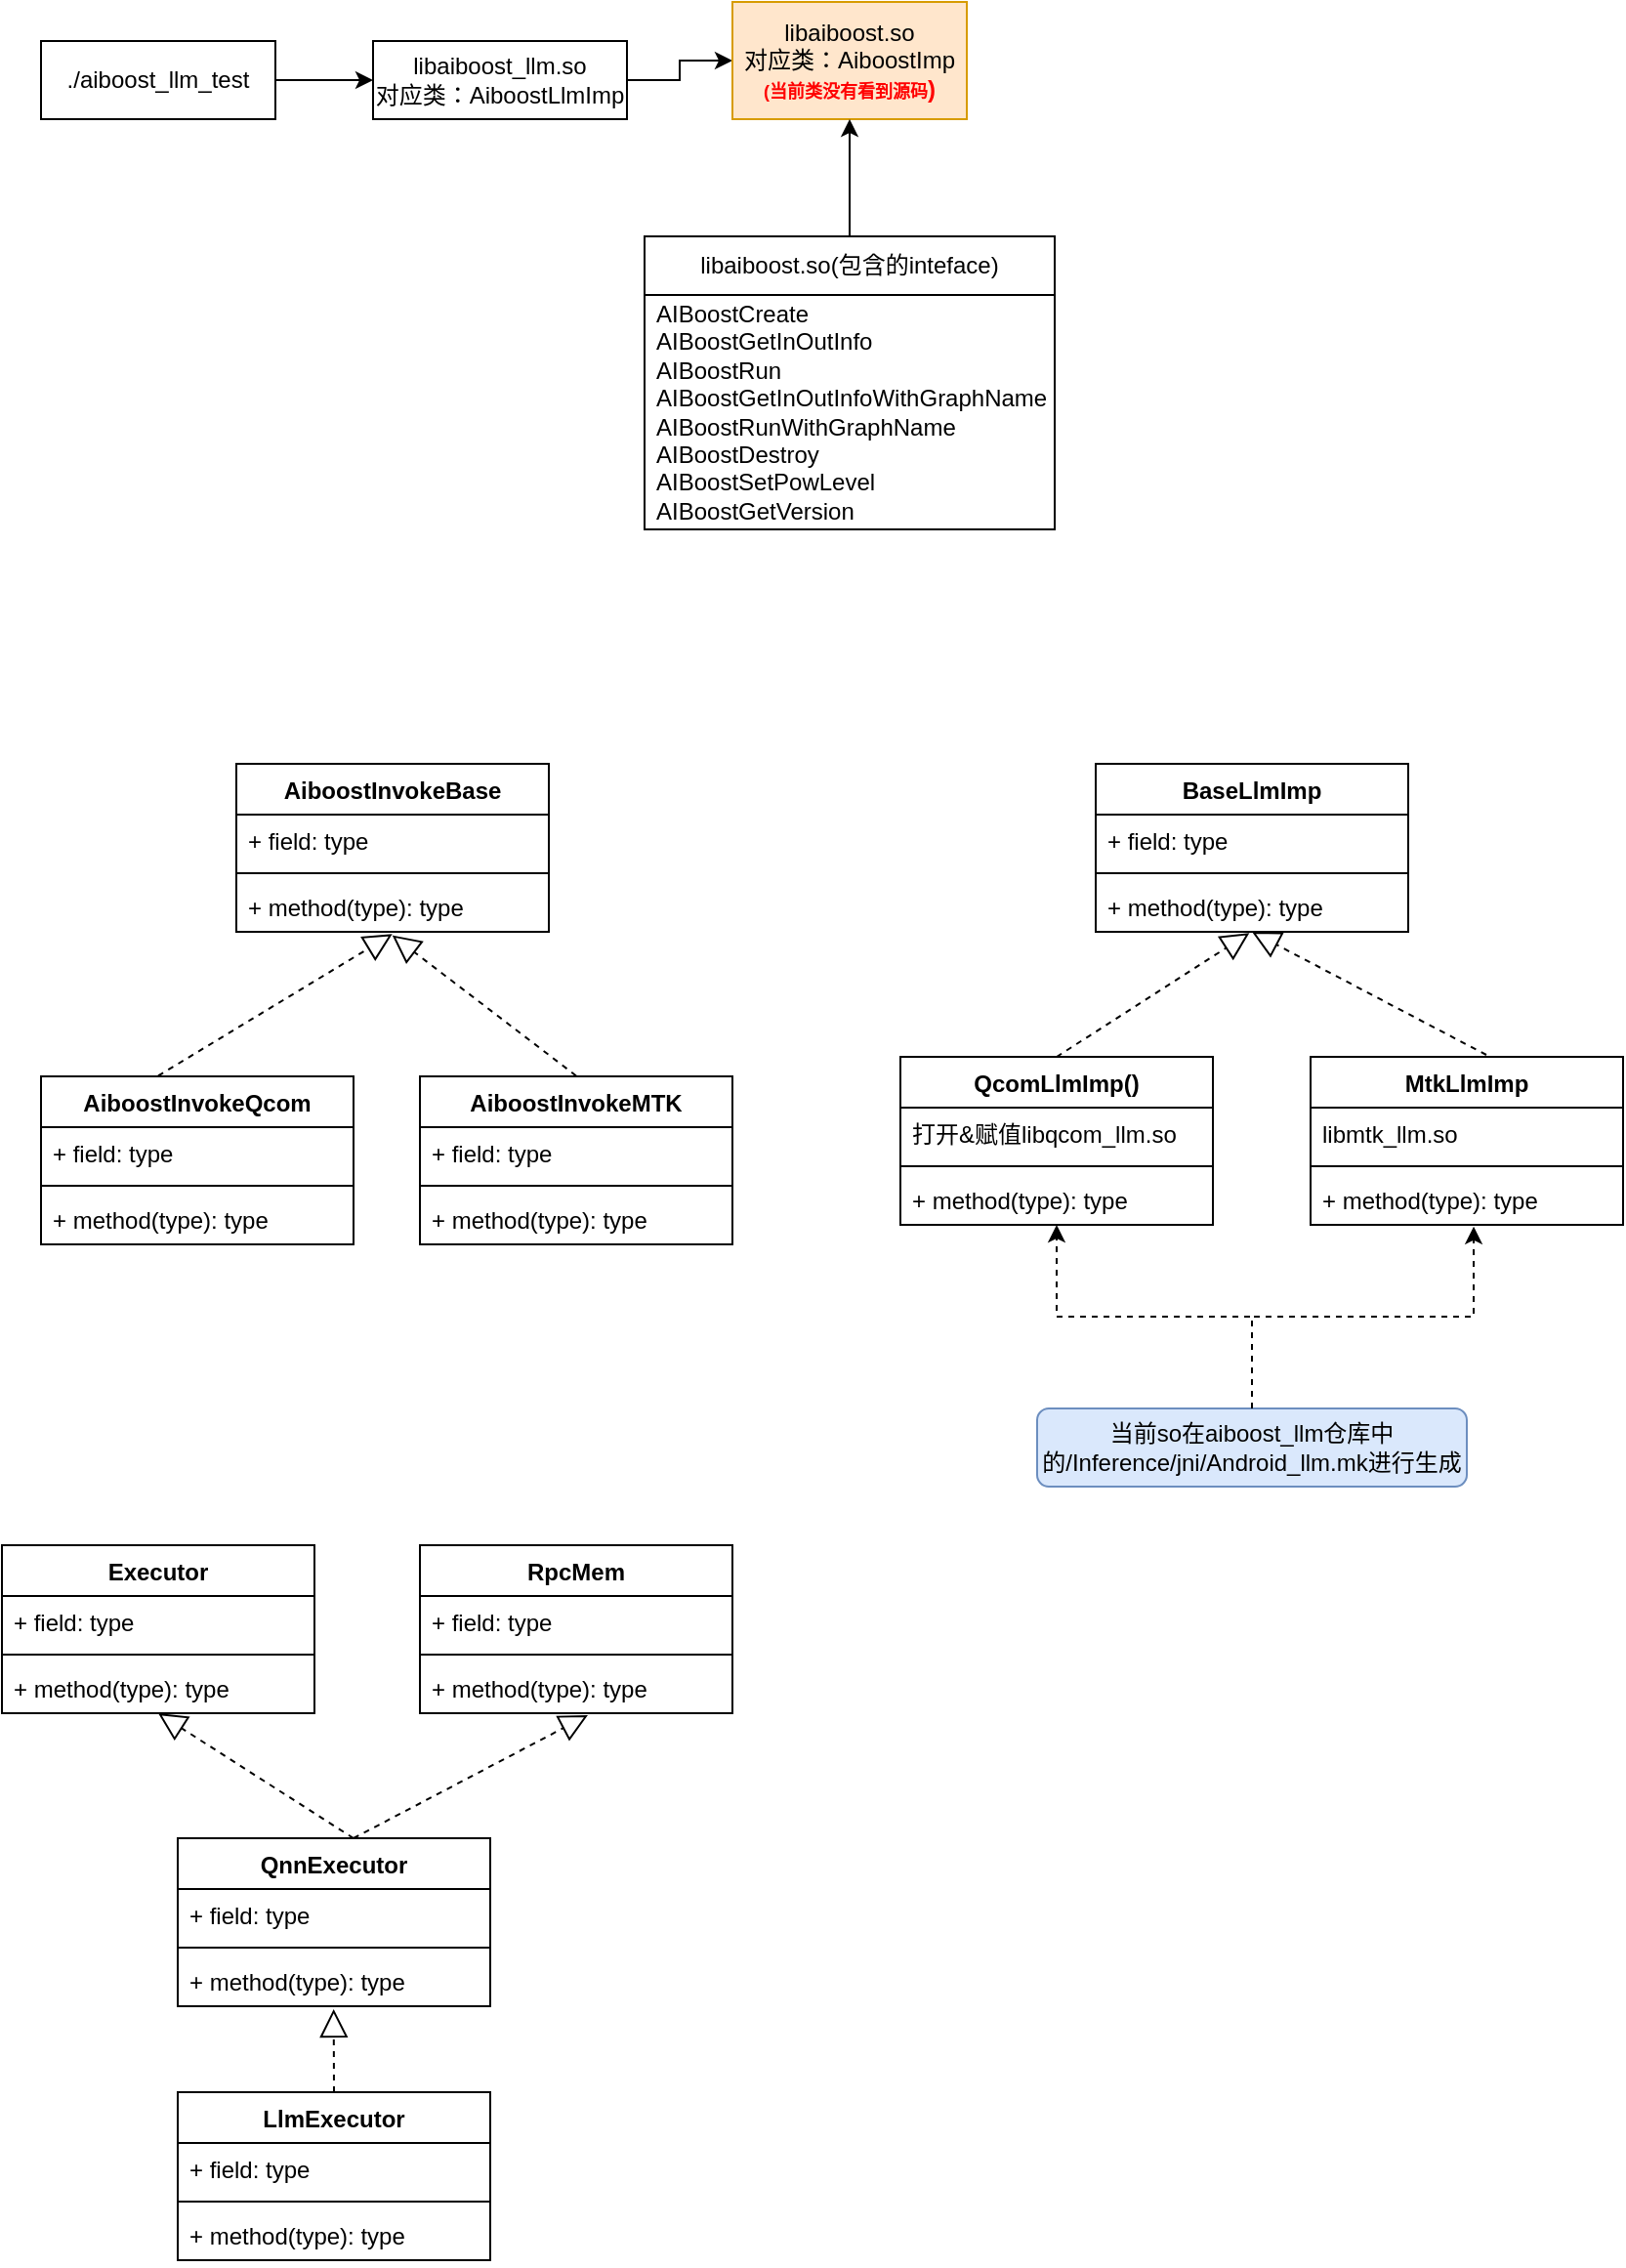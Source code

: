 <mxfile version="27.0.5">
  <diagram name="第 1 页" id="rzc_DVTnZd3EuTVf8gxU">
    <mxGraphModel dx="815" dy="438" grid="1" gridSize="10" guides="1" tooltips="1" connect="1" arrows="1" fold="1" page="1" pageScale="1" pageWidth="827" pageHeight="1169" math="0" shadow="0">
      <root>
        <mxCell id="0" />
        <mxCell id="1" parent="0" />
        <mxCell id="CTm-zYa0rUxEFgS59MSg-5" style="edgeStyle=orthogonalEdgeStyle;rounded=0;orthogonalLoop=1;jettySize=auto;html=1;exitX=1;exitY=0.5;exitDx=0;exitDy=0;entryX=0;entryY=0.5;entryDx=0;entryDy=0;" parent="1" source="CTm-zYa0rUxEFgS59MSg-1" target="CTm-zYa0rUxEFgS59MSg-3" edge="1">
          <mxGeometry relative="1" as="geometry" />
        </mxCell>
        <mxCell id="CTm-zYa0rUxEFgS59MSg-1" value="libaiboost_llm.so&lt;br&gt;对应类：AiboostLlmImp" style="rounded=0;whiteSpace=wrap;html=1;" parent="1" vertex="1">
          <mxGeometry x="230" y="420" width="130" height="40" as="geometry" />
        </mxCell>
        <mxCell id="CTm-zYa0rUxEFgS59MSg-4" style="edgeStyle=orthogonalEdgeStyle;rounded=0;orthogonalLoop=1;jettySize=auto;html=1;exitX=1;exitY=0.5;exitDx=0;exitDy=0;" parent="1" source="CTm-zYa0rUxEFgS59MSg-2" target="CTm-zYa0rUxEFgS59MSg-1" edge="1">
          <mxGeometry relative="1" as="geometry" />
        </mxCell>
        <mxCell id="CTm-zYa0rUxEFgS59MSg-2" value="./aiboost_llm_test" style="rounded=0;whiteSpace=wrap;html=1;" parent="1" vertex="1">
          <mxGeometry x="60" y="420" width="120" height="40" as="geometry" />
        </mxCell>
        <mxCell id="CTm-zYa0rUxEFgS59MSg-3" value="libaiboost.so&lt;br&gt;对应类：AiboostImp&lt;br&gt;&lt;font style=&quot;color: rgb(255, 0, 0);&quot;&gt;&lt;b&gt;&lt;font style=&quot;font-size: 9px; color: rgb(255, 0, 0);&quot;&gt;(当前类没有看到源码&lt;/font&gt;)&lt;/b&gt;&lt;/font&gt;" style="rounded=0;whiteSpace=wrap;html=1;fillColor=#ffe6cc;strokeColor=#d79b00;" parent="1" vertex="1">
          <mxGeometry x="414" y="400" width="120" height="60" as="geometry" />
        </mxCell>
        <mxCell id="CTm-zYa0rUxEFgS59MSg-13" style="edgeStyle=orthogonalEdgeStyle;rounded=0;orthogonalLoop=1;jettySize=auto;html=1;exitX=0.5;exitY=0;exitDx=0;exitDy=0;entryX=0.5;entryY=1;entryDx=0;entryDy=0;" parent="1" source="CTm-zYa0rUxEFgS59MSg-9" target="CTm-zYa0rUxEFgS59MSg-3" edge="1">
          <mxGeometry relative="1" as="geometry" />
        </mxCell>
        <mxCell id="CTm-zYa0rUxEFgS59MSg-9" value="libaiboost.so(包含的inteface)" style="swimlane;fontStyle=0;childLayout=stackLayout;horizontal=1;startSize=30;horizontalStack=0;resizeParent=1;resizeParentMax=0;resizeLast=0;collapsible=1;marginBottom=0;whiteSpace=wrap;html=1;" parent="1" vertex="1">
          <mxGeometry x="369" y="520" width="210" height="150" as="geometry">
            <mxRectangle x="369" y="520" width="130" height="30" as="alternateBounds" />
          </mxGeometry>
        </mxCell>
        <mxCell id="CTm-zYa0rUxEFgS59MSg-10" value="AIBoostCreate&lt;div&gt;AIBoostGetInOutInfo&lt;br&gt;AIBoostRun&lt;br&gt;AIBoostGetInOutInfoWithGraphName&lt;br&gt;AIBoostRunWithGraphName&lt;br&gt;AIBoostDestroy&lt;br&gt;AIBoostSetPowLevel&lt;br&gt;AIBoostGetVersion&lt;br&gt;&lt;/div&gt;" style="text;strokeColor=none;fillColor=none;align=left;verticalAlign=middle;spacingLeft=4;spacingRight=4;overflow=hidden;points=[[0,0.5],[1,0.5]];portConstraint=eastwest;rotatable=0;whiteSpace=wrap;html=1;" parent="CTm-zYa0rUxEFgS59MSg-9" vertex="1">
          <mxGeometry y="30" width="210" height="120" as="geometry" />
        </mxCell>
        <mxCell id="CTm-zYa0rUxEFgS59MSg-14" value="AiboostInvokeBase" style="swimlane;fontStyle=1;align=center;verticalAlign=top;childLayout=stackLayout;horizontal=1;startSize=26;horizontalStack=0;resizeParent=1;resizeParentMax=0;resizeLast=0;collapsible=1;marginBottom=0;whiteSpace=wrap;html=1;" parent="1" vertex="1">
          <mxGeometry x="160" y="790" width="160" height="86" as="geometry" />
        </mxCell>
        <mxCell id="CTm-zYa0rUxEFgS59MSg-15" value="+ field: type" style="text;strokeColor=none;fillColor=none;align=left;verticalAlign=top;spacingLeft=4;spacingRight=4;overflow=hidden;rotatable=0;points=[[0,0.5],[1,0.5]];portConstraint=eastwest;whiteSpace=wrap;html=1;" parent="CTm-zYa0rUxEFgS59MSg-14" vertex="1">
          <mxGeometry y="26" width="160" height="26" as="geometry" />
        </mxCell>
        <mxCell id="CTm-zYa0rUxEFgS59MSg-16" value="" style="line;strokeWidth=1;fillColor=none;align=left;verticalAlign=middle;spacingTop=-1;spacingLeft=3;spacingRight=3;rotatable=0;labelPosition=right;points=[];portConstraint=eastwest;strokeColor=inherit;" parent="CTm-zYa0rUxEFgS59MSg-14" vertex="1">
          <mxGeometry y="52" width="160" height="8" as="geometry" />
        </mxCell>
        <mxCell id="CTm-zYa0rUxEFgS59MSg-17" value="+ method(type): type" style="text;strokeColor=none;fillColor=none;align=left;verticalAlign=top;spacingLeft=4;spacingRight=4;overflow=hidden;rotatable=0;points=[[0,0.5],[1,0.5]];portConstraint=eastwest;whiteSpace=wrap;html=1;" parent="CTm-zYa0rUxEFgS59MSg-14" vertex="1">
          <mxGeometry y="60" width="160" height="26" as="geometry" />
        </mxCell>
        <mxCell id="CTm-zYa0rUxEFgS59MSg-18" value="AiboostInvokeQcom" style="swimlane;fontStyle=1;align=center;verticalAlign=top;childLayout=stackLayout;horizontal=1;startSize=26;horizontalStack=0;resizeParent=1;resizeParentMax=0;resizeLast=0;collapsible=1;marginBottom=0;whiteSpace=wrap;html=1;" parent="1" vertex="1">
          <mxGeometry x="60" y="950" width="160" height="86" as="geometry" />
        </mxCell>
        <mxCell id="CTm-zYa0rUxEFgS59MSg-19" value="+ field: type" style="text;strokeColor=none;fillColor=none;align=left;verticalAlign=top;spacingLeft=4;spacingRight=4;overflow=hidden;rotatable=0;points=[[0,0.5],[1,0.5]];portConstraint=eastwest;whiteSpace=wrap;html=1;" parent="CTm-zYa0rUxEFgS59MSg-18" vertex="1">
          <mxGeometry y="26" width="160" height="26" as="geometry" />
        </mxCell>
        <mxCell id="CTm-zYa0rUxEFgS59MSg-20" value="" style="line;strokeWidth=1;fillColor=none;align=left;verticalAlign=middle;spacingTop=-1;spacingLeft=3;spacingRight=3;rotatable=0;labelPosition=right;points=[];portConstraint=eastwest;strokeColor=inherit;" parent="CTm-zYa0rUxEFgS59MSg-18" vertex="1">
          <mxGeometry y="52" width="160" height="8" as="geometry" />
        </mxCell>
        <mxCell id="CTm-zYa0rUxEFgS59MSg-21" value="+ method(type): type" style="text;strokeColor=none;fillColor=none;align=left;verticalAlign=top;spacingLeft=4;spacingRight=4;overflow=hidden;rotatable=0;points=[[0,0.5],[1,0.5]];portConstraint=eastwest;whiteSpace=wrap;html=1;" parent="CTm-zYa0rUxEFgS59MSg-18" vertex="1">
          <mxGeometry y="60" width="160" height="26" as="geometry" />
        </mxCell>
        <mxCell id="CTm-zYa0rUxEFgS59MSg-22" value="AiboostInvokeMTK" style="swimlane;fontStyle=1;align=center;verticalAlign=top;childLayout=stackLayout;horizontal=1;startSize=26;horizontalStack=0;resizeParent=1;resizeParentMax=0;resizeLast=0;collapsible=1;marginBottom=0;whiteSpace=wrap;html=1;" parent="1" vertex="1">
          <mxGeometry x="254" y="950" width="160" height="86" as="geometry" />
        </mxCell>
        <mxCell id="CTm-zYa0rUxEFgS59MSg-23" value="+ field: type" style="text;strokeColor=none;fillColor=none;align=left;verticalAlign=top;spacingLeft=4;spacingRight=4;overflow=hidden;rotatable=0;points=[[0,0.5],[1,0.5]];portConstraint=eastwest;whiteSpace=wrap;html=1;" parent="CTm-zYa0rUxEFgS59MSg-22" vertex="1">
          <mxGeometry y="26" width="160" height="26" as="geometry" />
        </mxCell>
        <mxCell id="CTm-zYa0rUxEFgS59MSg-24" value="" style="line;strokeWidth=1;fillColor=none;align=left;verticalAlign=middle;spacingTop=-1;spacingLeft=3;spacingRight=3;rotatable=0;labelPosition=right;points=[];portConstraint=eastwest;strokeColor=inherit;" parent="CTm-zYa0rUxEFgS59MSg-22" vertex="1">
          <mxGeometry y="52" width="160" height="8" as="geometry" />
        </mxCell>
        <mxCell id="CTm-zYa0rUxEFgS59MSg-25" value="+ method(type): type" style="text;strokeColor=none;fillColor=none;align=left;verticalAlign=top;spacingLeft=4;spacingRight=4;overflow=hidden;rotatable=0;points=[[0,0.5],[1,0.5]];portConstraint=eastwest;whiteSpace=wrap;html=1;" parent="CTm-zYa0rUxEFgS59MSg-22" vertex="1">
          <mxGeometry y="60" width="160" height="26" as="geometry" />
        </mxCell>
        <mxCell id="CTm-zYa0rUxEFgS59MSg-30" value="" style="endArrow=block;dashed=1;endFill=0;endSize=12;html=1;rounded=0;entryX=0.499;entryY=1.045;entryDx=0;entryDy=0;entryPerimeter=0;" parent="1" target="CTm-zYa0rUxEFgS59MSg-17" edge="1">
          <mxGeometry width="160" relative="1" as="geometry">
            <mxPoint x="120" y="949.71" as="sourcePoint" />
            <mxPoint x="280" y="949.71" as="targetPoint" />
          </mxGeometry>
        </mxCell>
        <mxCell id="CTm-zYa0rUxEFgS59MSg-31" value="" style="endArrow=block;dashed=1;endFill=0;endSize=12;html=1;rounded=0;entryX=0.499;entryY=1.068;entryDx=0;entryDy=0;entryPerimeter=0;" parent="1" target="CTm-zYa0rUxEFgS59MSg-17" edge="1">
          <mxGeometry width="160" relative="1" as="geometry">
            <mxPoint x="334" y="949.71" as="sourcePoint" />
            <mxPoint x="494" y="949.71" as="targetPoint" />
          </mxGeometry>
        </mxCell>
        <mxCell id="CTm-zYa0rUxEFgS59MSg-37" value="BaseLlmImp" style="swimlane;fontStyle=1;align=center;verticalAlign=top;childLayout=stackLayout;horizontal=1;startSize=26;horizontalStack=0;resizeParent=1;resizeParentMax=0;resizeLast=0;collapsible=1;marginBottom=0;whiteSpace=wrap;html=1;" parent="1" vertex="1">
          <mxGeometry x="600" y="790" width="160" height="86" as="geometry" />
        </mxCell>
        <mxCell id="CTm-zYa0rUxEFgS59MSg-38" value="+ field: type" style="text;strokeColor=none;fillColor=none;align=left;verticalAlign=top;spacingLeft=4;spacingRight=4;overflow=hidden;rotatable=0;points=[[0,0.5],[1,0.5]];portConstraint=eastwest;whiteSpace=wrap;html=1;" parent="CTm-zYa0rUxEFgS59MSg-37" vertex="1">
          <mxGeometry y="26" width="160" height="26" as="geometry" />
        </mxCell>
        <mxCell id="CTm-zYa0rUxEFgS59MSg-39" value="" style="line;strokeWidth=1;fillColor=none;align=left;verticalAlign=middle;spacingTop=-1;spacingLeft=3;spacingRight=3;rotatable=0;labelPosition=right;points=[];portConstraint=eastwest;strokeColor=inherit;" parent="CTm-zYa0rUxEFgS59MSg-37" vertex="1">
          <mxGeometry y="52" width="160" height="8" as="geometry" />
        </mxCell>
        <mxCell id="CTm-zYa0rUxEFgS59MSg-40" value="+ method(type): type" style="text;strokeColor=none;fillColor=none;align=left;verticalAlign=top;spacingLeft=4;spacingRight=4;overflow=hidden;rotatable=0;points=[[0,0.5],[1,0.5]];portConstraint=eastwest;whiteSpace=wrap;html=1;" parent="CTm-zYa0rUxEFgS59MSg-37" vertex="1">
          <mxGeometry y="60" width="160" height="26" as="geometry" />
        </mxCell>
        <mxCell id="CTm-zYa0rUxEFgS59MSg-41" value="QcomLlmImp()" style="swimlane;fontStyle=1;align=center;verticalAlign=top;childLayout=stackLayout;horizontal=1;startSize=26;horizontalStack=0;resizeParent=1;resizeParentMax=0;resizeLast=0;collapsible=1;marginBottom=0;whiteSpace=wrap;html=1;" parent="1" vertex="1">
          <mxGeometry x="500" y="940" width="160" height="86" as="geometry" />
        </mxCell>
        <mxCell id="CTm-zYa0rUxEFgS59MSg-42" value="打开&amp;amp;赋值libqcom_llm.so" style="text;strokeColor=none;fillColor=none;align=left;verticalAlign=top;spacingLeft=4;spacingRight=4;overflow=hidden;rotatable=0;points=[[0,0.5],[1,0.5]];portConstraint=eastwest;whiteSpace=wrap;html=1;" parent="CTm-zYa0rUxEFgS59MSg-41" vertex="1">
          <mxGeometry y="26" width="160" height="26" as="geometry" />
        </mxCell>
        <mxCell id="CTm-zYa0rUxEFgS59MSg-43" value="" style="line;strokeWidth=1;fillColor=none;align=left;verticalAlign=middle;spacingTop=-1;spacingLeft=3;spacingRight=3;rotatable=0;labelPosition=right;points=[];portConstraint=eastwest;strokeColor=inherit;" parent="CTm-zYa0rUxEFgS59MSg-41" vertex="1">
          <mxGeometry y="52" width="160" height="8" as="geometry" />
        </mxCell>
        <mxCell id="CTm-zYa0rUxEFgS59MSg-44" value="+ method(type): type" style="text;strokeColor=none;fillColor=none;align=left;verticalAlign=top;spacingLeft=4;spacingRight=4;overflow=hidden;rotatable=0;points=[[0,0.5],[1,0.5]];portConstraint=eastwest;whiteSpace=wrap;html=1;" parent="CTm-zYa0rUxEFgS59MSg-41" vertex="1">
          <mxGeometry y="60" width="160" height="26" as="geometry" />
        </mxCell>
        <mxCell id="CTm-zYa0rUxEFgS59MSg-46" value="MtkLlmImp" style="swimlane;fontStyle=1;align=center;verticalAlign=top;childLayout=stackLayout;horizontal=1;startSize=26;horizontalStack=0;resizeParent=1;resizeParentMax=0;resizeLast=0;collapsible=1;marginBottom=0;whiteSpace=wrap;html=1;" parent="1" vertex="1">
          <mxGeometry x="710" y="940" width="160" height="86" as="geometry" />
        </mxCell>
        <mxCell id="CTm-zYa0rUxEFgS59MSg-47" value="libmtk_llm.so" style="text;strokeColor=none;fillColor=none;align=left;verticalAlign=top;spacingLeft=4;spacingRight=4;overflow=hidden;rotatable=0;points=[[0,0.5],[1,0.5]];portConstraint=eastwest;whiteSpace=wrap;html=1;" parent="CTm-zYa0rUxEFgS59MSg-46" vertex="1">
          <mxGeometry y="26" width="160" height="26" as="geometry" />
        </mxCell>
        <mxCell id="CTm-zYa0rUxEFgS59MSg-48" value="" style="line;strokeWidth=1;fillColor=none;align=left;verticalAlign=middle;spacingTop=-1;spacingLeft=3;spacingRight=3;rotatable=0;labelPosition=right;points=[];portConstraint=eastwest;strokeColor=inherit;" parent="CTm-zYa0rUxEFgS59MSg-46" vertex="1">
          <mxGeometry y="52" width="160" height="8" as="geometry" />
        </mxCell>
        <mxCell id="CTm-zYa0rUxEFgS59MSg-49" value="+ method(type): type" style="text;strokeColor=none;fillColor=none;align=left;verticalAlign=top;spacingLeft=4;spacingRight=4;overflow=hidden;rotatable=0;points=[[0,0.5],[1,0.5]];portConstraint=eastwest;whiteSpace=wrap;html=1;" parent="CTm-zYa0rUxEFgS59MSg-46" vertex="1">
          <mxGeometry y="60" width="160" height="26" as="geometry" />
        </mxCell>
        <mxCell id="CTm-zYa0rUxEFgS59MSg-50" value="" style="endArrow=block;dashed=1;endFill=0;endSize=12;html=1;rounded=0;entryX=0.492;entryY=1.022;entryDx=0;entryDy=0;entryPerimeter=0;exitX=0.5;exitY=0;exitDx=0;exitDy=0;" parent="1" source="CTm-zYa0rUxEFgS59MSg-41" target="CTm-zYa0rUxEFgS59MSg-40" edge="1">
          <mxGeometry width="160" relative="1" as="geometry">
            <mxPoint x="544" y="940" as="sourcePoint" />
            <mxPoint x="450" y="868.29" as="targetPoint" />
          </mxGeometry>
        </mxCell>
        <mxCell id="CTm-zYa0rUxEFgS59MSg-51" value="" style="endArrow=block;dashed=1;endFill=0;endSize=12;html=1;rounded=0;entryX=0.5;entryY=1;entryDx=0;entryDy=0;" parent="1" target="CTm-zYa0rUxEFgS59MSg-37" edge="1">
          <mxGeometry width="160" relative="1" as="geometry">
            <mxPoint x="800" y="939" as="sourcePoint" />
            <mxPoint x="905" y="876" as="targetPoint" />
          </mxGeometry>
        </mxCell>
        <mxCell id="CTm-zYa0rUxEFgS59MSg-53" style="edgeStyle=orthogonalEdgeStyle;rounded=0;orthogonalLoop=1;jettySize=auto;html=1;exitX=0.5;exitY=0;exitDx=0;exitDy=0;entryX=0.5;entryY=1;entryDx=0;entryDy=0;dashed=1;" parent="1" source="CTm-zYa0rUxEFgS59MSg-52" target="CTm-zYa0rUxEFgS59MSg-41" edge="1">
          <mxGeometry relative="1" as="geometry" />
        </mxCell>
        <mxCell id="CTm-zYa0rUxEFgS59MSg-52" value="当前so在aiboost_llm仓库中的/Inference/jni/Android_llm.mk进行生成" style="rounded=1;whiteSpace=wrap;html=1;fillColor=#dae8fc;strokeColor=#6c8ebf;" parent="1" vertex="1">
          <mxGeometry x="570" y="1120" width="220" height="40" as="geometry" />
        </mxCell>
        <mxCell id="CTm-zYa0rUxEFgS59MSg-54" style="edgeStyle=orthogonalEdgeStyle;rounded=0;orthogonalLoop=1;jettySize=auto;html=1;exitX=0.5;exitY=0;exitDx=0;exitDy=0;entryX=0.522;entryY=1.034;entryDx=0;entryDy=0;entryPerimeter=0;dashed=1;" parent="1" source="CTm-zYa0rUxEFgS59MSg-52" target="CTm-zYa0rUxEFgS59MSg-49" edge="1">
          <mxGeometry relative="1" as="geometry" />
        </mxCell>
        <mxCell id="CTm-zYa0rUxEFgS59MSg-55" value="LlmExecutor" style="swimlane;fontStyle=1;align=center;verticalAlign=top;childLayout=stackLayout;horizontal=1;startSize=26;horizontalStack=0;resizeParent=1;resizeParentMax=0;resizeLast=0;collapsible=1;marginBottom=0;whiteSpace=wrap;html=1;" parent="1" vertex="1">
          <mxGeometry x="130" y="1470" width="160" height="86" as="geometry" />
        </mxCell>
        <mxCell id="CTm-zYa0rUxEFgS59MSg-56" value="+ field: type" style="text;strokeColor=none;fillColor=none;align=left;verticalAlign=top;spacingLeft=4;spacingRight=4;overflow=hidden;rotatable=0;points=[[0,0.5],[1,0.5]];portConstraint=eastwest;whiteSpace=wrap;html=1;" parent="CTm-zYa0rUxEFgS59MSg-55" vertex="1">
          <mxGeometry y="26" width="160" height="26" as="geometry" />
        </mxCell>
        <mxCell id="CTm-zYa0rUxEFgS59MSg-57" value="" style="line;strokeWidth=1;fillColor=none;align=left;verticalAlign=middle;spacingTop=-1;spacingLeft=3;spacingRight=3;rotatable=0;labelPosition=right;points=[];portConstraint=eastwest;strokeColor=inherit;" parent="CTm-zYa0rUxEFgS59MSg-55" vertex="1">
          <mxGeometry y="52" width="160" height="8" as="geometry" />
        </mxCell>
        <mxCell id="CTm-zYa0rUxEFgS59MSg-58" value="+ method(type): type" style="text;strokeColor=none;fillColor=none;align=left;verticalAlign=top;spacingLeft=4;spacingRight=4;overflow=hidden;rotatable=0;points=[[0,0.5],[1,0.5]];portConstraint=eastwest;whiteSpace=wrap;html=1;" parent="CTm-zYa0rUxEFgS59MSg-55" vertex="1">
          <mxGeometry y="60" width="160" height="26" as="geometry" />
        </mxCell>
        <mxCell id="CTm-zYa0rUxEFgS59MSg-59" value="QnnExecutor" style="swimlane;fontStyle=1;align=center;verticalAlign=top;childLayout=stackLayout;horizontal=1;startSize=26;horizontalStack=0;resizeParent=1;resizeParentMax=0;resizeLast=0;collapsible=1;marginBottom=0;whiteSpace=wrap;html=1;" parent="1" vertex="1">
          <mxGeometry x="130" y="1340" width="160" height="86" as="geometry" />
        </mxCell>
        <mxCell id="CTm-zYa0rUxEFgS59MSg-60" value="+ field: type" style="text;strokeColor=none;fillColor=none;align=left;verticalAlign=top;spacingLeft=4;spacingRight=4;overflow=hidden;rotatable=0;points=[[0,0.5],[1,0.5]];portConstraint=eastwest;whiteSpace=wrap;html=1;" parent="CTm-zYa0rUxEFgS59MSg-59" vertex="1">
          <mxGeometry y="26" width="160" height="26" as="geometry" />
        </mxCell>
        <mxCell id="CTm-zYa0rUxEFgS59MSg-61" value="" style="line;strokeWidth=1;fillColor=none;align=left;verticalAlign=middle;spacingTop=-1;spacingLeft=3;spacingRight=3;rotatable=0;labelPosition=right;points=[];portConstraint=eastwest;strokeColor=inherit;" parent="CTm-zYa0rUxEFgS59MSg-59" vertex="1">
          <mxGeometry y="52" width="160" height="8" as="geometry" />
        </mxCell>
        <mxCell id="CTm-zYa0rUxEFgS59MSg-62" value="+ method(type): type" style="text;strokeColor=none;fillColor=none;align=left;verticalAlign=top;spacingLeft=4;spacingRight=4;overflow=hidden;rotatable=0;points=[[0,0.5],[1,0.5]];portConstraint=eastwest;whiteSpace=wrap;html=1;" parent="CTm-zYa0rUxEFgS59MSg-59" vertex="1">
          <mxGeometry y="60" width="160" height="26" as="geometry" />
        </mxCell>
        <mxCell id="CTm-zYa0rUxEFgS59MSg-63" value="Executor" style="swimlane;fontStyle=1;align=center;verticalAlign=top;childLayout=stackLayout;horizontal=1;startSize=26;horizontalStack=0;resizeParent=1;resizeParentMax=0;resizeLast=0;collapsible=1;marginBottom=0;whiteSpace=wrap;html=1;" parent="1" vertex="1">
          <mxGeometry x="40" y="1190" width="160" height="86" as="geometry" />
        </mxCell>
        <mxCell id="CTm-zYa0rUxEFgS59MSg-64" value="+ field: type" style="text;strokeColor=none;fillColor=none;align=left;verticalAlign=top;spacingLeft=4;spacingRight=4;overflow=hidden;rotatable=0;points=[[0,0.5],[1,0.5]];portConstraint=eastwest;whiteSpace=wrap;html=1;" parent="CTm-zYa0rUxEFgS59MSg-63" vertex="1">
          <mxGeometry y="26" width="160" height="26" as="geometry" />
        </mxCell>
        <mxCell id="CTm-zYa0rUxEFgS59MSg-65" value="" style="line;strokeWidth=1;fillColor=none;align=left;verticalAlign=middle;spacingTop=-1;spacingLeft=3;spacingRight=3;rotatable=0;labelPosition=right;points=[];portConstraint=eastwest;strokeColor=inherit;" parent="CTm-zYa0rUxEFgS59MSg-63" vertex="1">
          <mxGeometry y="52" width="160" height="8" as="geometry" />
        </mxCell>
        <mxCell id="CTm-zYa0rUxEFgS59MSg-66" value="+ method(type): type" style="text;strokeColor=none;fillColor=none;align=left;verticalAlign=top;spacingLeft=4;spacingRight=4;overflow=hidden;rotatable=0;points=[[0,0.5],[1,0.5]];portConstraint=eastwest;whiteSpace=wrap;html=1;" parent="CTm-zYa0rUxEFgS59MSg-63" vertex="1">
          <mxGeometry y="60" width="160" height="26" as="geometry" />
        </mxCell>
        <mxCell id="CTm-zYa0rUxEFgS59MSg-67" value="RpcMem" style="swimlane;fontStyle=1;align=center;verticalAlign=top;childLayout=stackLayout;horizontal=1;startSize=26;horizontalStack=0;resizeParent=1;resizeParentMax=0;resizeLast=0;collapsible=1;marginBottom=0;whiteSpace=wrap;html=1;" parent="1" vertex="1">
          <mxGeometry x="254" y="1190" width="160" height="86" as="geometry" />
        </mxCell>
        <mxCell id="CTm-zYa0rUxEFgS59MSg-68" value="+ field: type" style="text;strokeColor=none;fillColor=none;align=left;verticalAlign=top;spacingLeft=4;spacingRight=4;overflow=hidden;rotatable=0;points=[[0,0.5],[1,0.5]];portConstraint=eastwest;whiteSpace=wrap;html=1;" parent="CTm-zYa0rUxEFgS59MSg-67" vertex="1">
          <mxGeometry y="26" width="160" height="26" as="geometry" />
        </mxCell>
        <mxCell id="CTm-zYa0rUxEFgS59MSg-69" value="" style="line;strokeWidth=1;fillColor=none;align=left;verticalAlign=middle;spacingTop=-1;spacingLeft=3;spacingRight=3;rotatable=0;labelPosition=right;points=[];portConstraint=eastwest;strokeColor=inherit;" parent="CTm-zYa0rUxEFgS59MSg-67" vertex="1">
          <mxGeometry y="52" width="160" height="8" as="geometry" />
        </mxCell>
        <mxCell id="CTm-zYa0rUxEFgS59MSg-70" value="+ method(type): type" style="text;strokeColor=none;fillColor=none;align=left;verticalAlign=top;spacingLeft=4;spacingRight=4;overflow=hidden;rotatable=0;points=[[0,0.5],[1,0.5]];portConstraint=eastwest;whiteSpace=wrap;html=1;" parent="CTm-zYa0rUxEFgS59MSg-67" vertex="1">
          <mxGeometry y="60" width="160" height="26" as="geometry" />
        </mxCell>
        <mxCell id="CTm-zYa0rUxEFgS59MSg-71" value="" style="endArrow=block;dashed=1;endFill=0;endSize=12;html=1;rounded=0;entryX=0.5;entryY=1;entryDx=0;entryDy=0;" parent="1" target="CTm-zYa0rUxEFgS59MSg-63" edge="1">
          <mxGeometry width="160" relative="1" as="geometry">
            <mxPoint x="220" y="1340" as="sourcePoint" />
            <mxPoint x="126" y="1268.29" as="targetPoint" />
          </mxGeometry>
        </mxCell>
        <mxCell id="CTm-zYa0rUxEFgS59MSg-72" value="" style="endArrow=block;dashed=1;endFill=0;endSize=12;html=1;rounded=0;" parent="1" edge="1">
          <mxGeometry width="160" relative="1" as="geometry">
            <mxPoint x="220" y="1340" as="sourcePoint" />
            <mxPoint x="340" y="1277" as="targetPoint" />
          </mxGeometry>
        </mxCell>
        <mxCell id="CTm-zYa0rUxEFgS59MSg-73" value="" style="endArrow=block;dashed=1;endFill=0;endSize=12;html=1;rounded=0;entryX=0.499;entryY=1.056;entryDx=0;entryDy=0;entryPerimeter=0;" parent="1" target="CTm-zYa0rUxEFgS59MSg-62" edge="1">
          <mxGeometry width="160" relative="1" as="geometry">
            <mxPoint x="210" y="1470" as="sourcePoint" />
            <mxPoint x="110" y="1406" as="targetPoint" />
          </mxGeometry>
        </mxCell>
      </root>
    </mxGraphModel>
  </diagram>
</mxfile>

